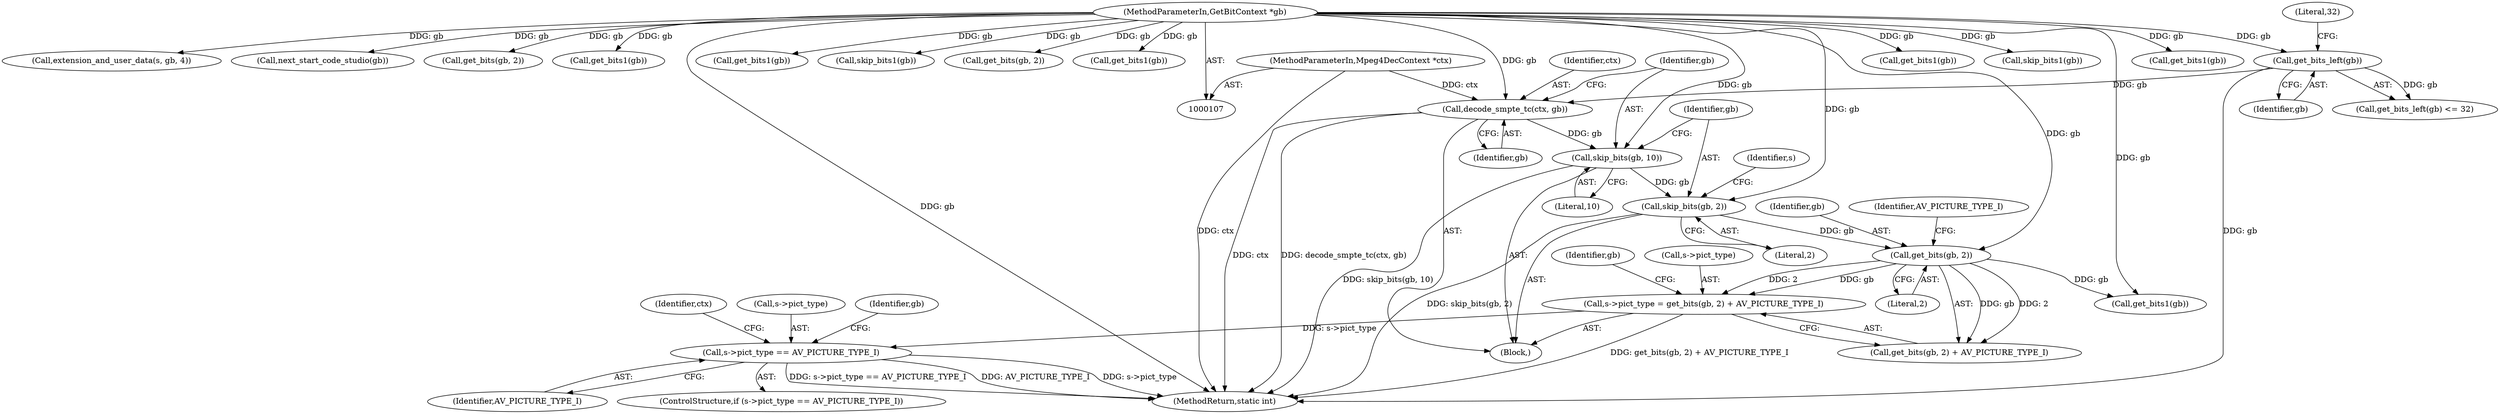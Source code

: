 digraph "0_FFmpeg_1f686d023b95219db933394a7704ad9aa5f01cbb@pointer" {
"1000149" [label="(Call,s->pict_type = get_bits(gb, 2) + AV_PICTURE_TYPE_I)"];
"1000154" [label="(Call,get_bits(gb, 2))"];
"1000146" [label="(Call,skip_bits(gb, 2))"];
"1000143" [label="(Call,skip_bits(gb, 10))"];
"1000140" [label="(Call,decode_smpte_tc(ctx, gb))"];
"1000108" [label="(MethodParameterIn,Mpeg4DecContext *ctx)"];
"1000120" [label="(Call,get_bits_left(gb))"];
"1000109" [label="(MethodParameterIn,GetBitContext *gb)"];
"1000175" [label="(Call,s->pict_type == AV_PICTURE_TYPE_I)"];
"1000140" [label="(Call,decode_smpte_tc(ctx, gb))"];
"1000197" [label="(Call,get_bits1(gb))"];
"1000146" [label="(Call,skip_bits(gb, 2))"];
"1000164" [label="(Call,skip_bits1(gb))"];
"1000122" [label="(Literal,32)"];
"1000176" [label="(Call,s->pict_type)"];
"1000223" [label="(Call,get_bits1(gb))"];
"1000183" [label="(Identifier,gb)"];
"1000174" [label="(ControlStructure,if (s->pict_type == AV_PICTURE_TYPE_I))"];
"1000179" [label="(Identifier,AV_PICTURE_TYPE_I)"];
"1000324" [label="(Call,extension_and_user_data(s, gb, 4))"];
"1000148" [label="(Literal,2)"];
"1000144" [label="(Identifier,gb)"];
"1000322" [label="(Call,next_start_code_studio(gb))"];
"1000160" [label="(Identifier,gb)"];
"1000147" [label="(Identifier,gb)"];
"1000108" [label="(MethodParameterIn,Mpeg4DecContext *ctx)"];
"1000154" [label="(Call,get_bits(gb, 2))"];
"1000209" [label="(Call,get_bits(gb, 2))"];
"1000203" [label="(Call,get_bits1(gb))"];
"1000151" [label="(Identifier,s)"];
"1000109" [label="(MethodParameterIn,GetBitContext *gb)"];
"1000110" [label="(Block,)"];
"1000330" [label="(MethodReturn,static int)"];
"1000150" [label="(Call,s->pict_type)"];
"1000171" [label="(Call,get_bits1(gb))"];
"1000149" [label="(Call,s->pict_type = get_bits(gb, 2) + AV_PICTURE_TYPE_I)"];
"1000153" [label="(Call,get_bits(gb, 2) + AV_PICTURE_TYPE_I)"];
"1000121" [label="(Identifier,gb)"];
"1000143" [label="(Call,skip_bits(gb, 10))"];
"1000162" [label="(Call,skip_bits1(gb))"];
"1000142" [label="(Identifier,gb)"];
"1000155" [label="(Identifier,gb)"];
"1000216" [label="(Call,get_bits(gb, 2))"];
"1000157" [label="(Identifier,AV_PICTURE_TYPE_I)"];
"1000156" [label="(Literal,2)"];
"1000189" [label="(Identifier,ctx)"];
"1000175" [label="(Call,s->pict_type == AV_PICTURE_TYPE_I)"];
"1000159" [label="(Call,get_bits1(gb))"];
"1000141" [label="(Identifier,ctx)"];
"1000120" [label="(Call,get_bits_left(gb))"];
"1000182" [label="(Call,get_bits1(gb))"];
"1000119" [label="(Call,get_bits_left(gb) <= 32)"];
"1000145" [label="(Literal,10)"];
"1000149" -> "1000110"  [label="AST: "];
"1000149" -> "1000153"  [label="CFG: "];
"1000150" -> "1000149"  [label="AST: "];
"1000153" -> "1000149"  [label="AST: "];
"1000160" -> "1000149"  [label="CFG: "];
"1000149" -> "1000330"  [label="DDG: get_bits(gb, 2) + AV_PICTURE_TYPE_I"];
"1000154" -> "1000149"  [label="DDG: gb"];
"1000154" -> "1000149"  [label="DDG: 2"];
"1000149" -> "1000175"  [label="DDG: s->pict_type"];
"1000154" -> "1000153"  [label="AST: "];
"1000154" -> "1000156"  [label="CFG: "];
"1000155" -> "1000154"  [label="AST: "];
"1000156" -> "1000154"  [label="AST: "];
"1000157" -> "1000154"  [label="CFG: "];
"1000154" -> "1000153"  [label="DDG: gb"];
"1000154" -> "1000153"  [label="DDG: 2"];
"1000146" -> "1000154"  [label="DDG: gb"];
"1000109" -> "1000154"  [label="DDG: gb"];
"1000154" -> "1000159"  [label="DDG: gb"];
"1000146" -> "1000110"  [label="AST: "];
"1000146" -> "1000148"  [label="CFG: "];
"1000147" -> "1000146"  [label="AST: "];
"1000148" -> "1000146"  [label="AST: "];
"1000151" -> "1000146"  [label="CFG: "];
"1000146" -> "1000330"  [label="DDG: skip_bits(gb, 2)"];
"1000143" -> "1000146"  [label="DDG: gb"];
"1000109" -> "1000146"  [label="DDG: gb"];
"1000143" -> "1000110"  [label="AST: "];
"1000143" -> "1000145"  [label="CFG: "];
"1000144" -> "1000143"  [label="AST: "];
"1000145" -> "1000143"  [label="AST: "];
"1000147" -> "1000143"  [label="CFG: "];
"1000143" -> "1000330"  [label="DDG: skip_bits(gb, 10)"];
"1000140" -> "1000143"  [label="DDG: gb"];
"1000109" -> "1000143"  [label="DDG: gb"];
"1000140" -> "1000110"  [label="AST: "];
"1000140" -> "1000142"  [label="CFG: "];
"1000141" -> "1000140"  [label="AST: "];
"1000142" -> "1000140"  [label="AST: "];
"1000144" -> "1000140"  [label="CFG: "];
"1000140" -> "1000330"  [label="DDG: ctx"];
"1000140" -> "1000330"  [label="DDG: decode_smpte_tc(ctx, gb)"];
"1000108" -> "1000140"  [label="DDG: ctx"];
"1000120" -> "1000140"  [label="DDG: gb"];
"1000109" -> "1000140"  [label="DDG: gb"];
"1000108" -> "1000107"  [label="AST: "];
"1000108" -> "1000330"  [label="DDG: ctx"];
"1000120" -> "1000119"  [label="AST: "];
"1000120" -> "1000121"  [label="CFG: "];
"1000121" -> "1000120"  [label="AST: "];
"1000122" -> "1000120"  [label="CFG: "];
"1000120" -> "1000330"  [label="DDG: gb"];
"1000120" -> "1000119"  [label="DDG: gb"];
"1000109" -> "1000120"  [label="DDG: gb"];
"1000109" -> "1000107"  [label="AST: "];
"1000109" -> "1000330"  [label="DDG: gb"];
"1000109" -> "1000159"  [label="DDG: gb"];
"1000109" -> "1000162"  [label="DDG: gb"];
"1000109" -> "1000164"  [label="DDG: gb"];
"1000109" -> "1000171"  [label="DDG: gb"];
"1000109" -> "1000182"  [label="DDG: gb"];
"1000109" -> "1000197"  [label="DDG: gb"];
"1000109" -> "1000203"  [label="DDG: gb"];
"1000109" -> "1000209"  [label="DDG: gb"];
"1000109" -> "1000216"  [label="DDG: gb"];
"1000109" -> "1000223"  [label="DDG: gb"];
"1000109" -> "1000322"  [label="DDG: gb"];
"1000109" -> "1000324"  [label="DDG: gb"];
"1000175" -> "1000174"  [label="AST: "];
"1000175" -> "1000179"  [label="CFG: "];
"1000176" -> "1000175"  [label="AST: "];
"1000179" -> "1000175"  [label="AST: "];
"1000183" -> "1000175"  [label="CFG: "];
"1000189" -> "1000175"  [label="CFG: "];
"1000175" -> "1000330"  [label="DDG: AV_PICTURE_TYPE_I"];
"1000175" -> "1000330"  [label="DDG: s->pict_type"];
"1000175" -> "1000330"  [label="DDG: s->pict_type == AV_PICTURE_TYPE_I"];
}
